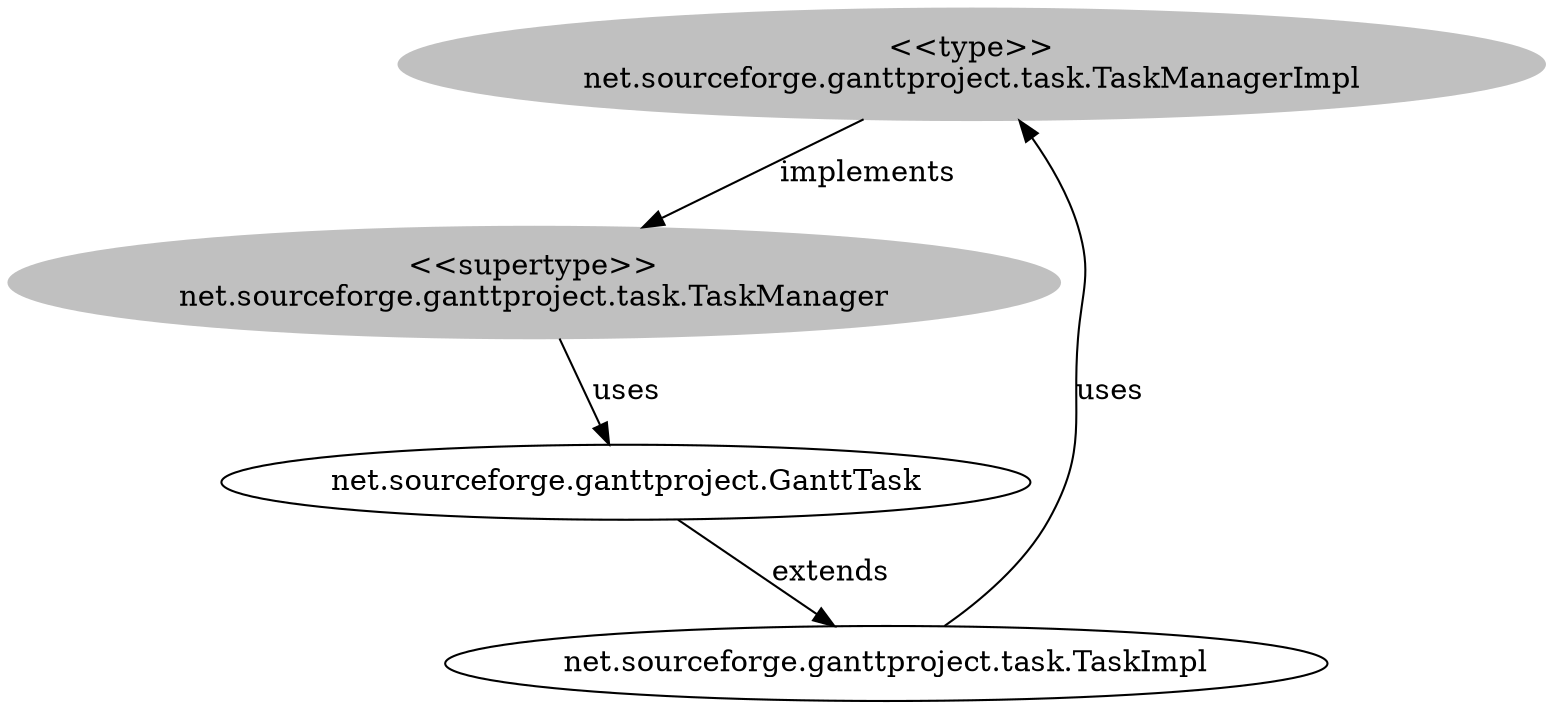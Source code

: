digraph stk {
	net_sourceforge_ganttproject_task_TaskManagerImpl [label="<<type>>
net.sourceforge.ganttproject.task.TaskManagerImpl",style=filled,color="grey"];
	net_sourceforge_ganttproject_task_TaskManager [label="<<supertype>>
net.sourceforge.ganttproject.task.TaskManager",style=filled,color="grey"];
	net_sourceforge_ganttproject_GanttTask [label="net.sourceforge.ganttproject.GanttTask"];
	net_sourceforge_ganttproject_task_TaskImpl [label="net.sourceforge.ganttproject.task.TaskImpl"];
	net_sourceforge_ganttproject_task_TaskManagerImpl -> net_sourceforge_ganttproject_task_TaskManager [label=implements];
	net_sourceforge_ganttproject_task_TaskManager -> net_sourceforge_ganttproject_GanttTask [label=uses];
	net_sourceforge_ganttproject_GanttTask -> net_sourceforge_ganttproject_task_TaskImpl [label=extends];
	net_sourceforge_ganttproject_task_TaskImpl -> net_sourceforge_ganttproject_task_TaskManagerImpl [label=uses];
}
